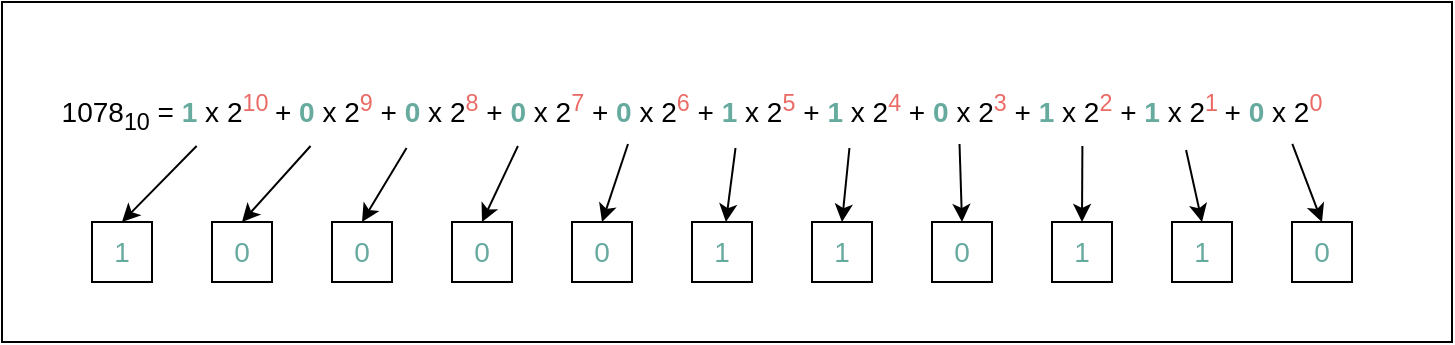 <mxfile version="20.8.20" type="device"><diagram name="Page-1" id="4PCWjBSurxBVD5aBCst1"><mxGraphModel dx="1434" dy="728" grid="1" gridSize="10" guides="1" tooltips="1" connect="1" arrows="1" fold="1" page="1" pageScale="1" pageWidth="850" pageHeight="1100" math="0" shadow="0"><root><mxCell id="0"/><mxCell id="1" parent="0"/><mxCell id="AHR2nnYiNMatA7-mX4rD-114" value="" style="rounded=0;whiteSpace=wrap;html=1;labelBackgroundColor=none;fontSize=14;fontColor=#67AB9F;" vertex="1" parent="1"><mxGeometry x="165" y="140" width="725" height="170" as="geometry"/></mxCell><mxCell id="AHR2nnYiNMatA7-mX4rD-15" value="&lt;font style=&quot;font-size: 14px;&quot;&gt;1078&lt;sub&gt;10&lt;/sub&gt; = &lt;b&gt;&lt;font style=&quot;font-size: 14px;&quot; color=&quot;#67AB9F&quot;&gt;1&lt;/font&gt;&lt;/b&gt; x 2&lt;sup&gt;&lt;font color=&quot;#EA6B66&quot;&gt;10&lt;/font&gt; &lt;/sup&gt;+ &lt;b&gt;&lt;font style=&quot;font-size: 14px;&quot; color=&quot;#67AB9F&quot;&gt;0&lt;/font&gt;&lt;/b&gt; x 2&lt;font color=&quot;#EA6B66&quot;&gt;&lt;sup&gt;9&lt;/sup&gt;&lt;/font&gt; + &lt;font style=&quot;font-size: 14px;&quot; color=&quot;#67AB9F&quot;&gt;&lt;b&gt;0&lt;/b&gt;&lt;/font&gt; x 2&lt;font color=&quot;#EA6B66&quot;&gt;&lt;sup&gt;8&lt;/sup&gt;&lt;/font&gt; + &lt;b&gt;&lt;font style=&quot;font-size: 14px;&quot; color=&quot;#67AB9F&quot;&gt;0&lt;/font&gt;&lt;/b&gt; x&amp;nbsp;2&lt;font color=&quot;#EA6B66&quot;&gt;&lt;sup&gt;7&lt;/sup&gt;&lt;/font&gt; + &lt;font color=&quot;#67AB9F&quot;&gt;&lt;b&gt;0&lt;/b&gt;&lt;/font&gt; x 2&lt;font color=&quot;#EA6B66&quot;&gt;&lt;sup&gt;6&lt;/sup&gt;&lt;/font&gt; + &lt;font color=&quot;#67AB9F&quot;&gt;&lt;b&gt;1&lt;/b&gt;&lt;/font&gt; x 2&lt;font color=&quot;#EA6B66&quot;&gt;&lt;sup&gt;5&lt;/sup&gt;&lt;/font&gt; + &lt;font color=&quot;#67AB9F&quot;&gt;&lt;b&gt;1&lt;/b&gt;&lt;/font&gt; x 2&lt;font color=&quot;#EA6B66&quot;&gt;&lt;sup&gt;4&lt;/sup&gt;&lt;/font&gt; + &lt;font color=&quot;#67AB9F&quot;&gt;&lt;b&gt;0&lt;/b&gt;&lt;/font&gt; x 2&lt;font color=&quot;#EA6B66&quot;&gt;&lt;sup&gt;3&lt;/sup&gt;&lt;/font&gt; + &lt;font color=&quot;#67AB9F&quot;&gt;&lt;b&gt;1&lt;/b&gt;&lt;/font&gt; x 2&lt;font color=&quot;#EA6B66&quot;&gt;&lt;sup&gt;2&lt;/sup&gt;&lt;/font&gt; + &lt;font color=&quot;#67AB9F&quot;&gt;&lt;b&gt;1&lt;/b&gt;&lt;/font&gt; x 2&lt;sup&gt;&lt;font color=&quot;#EA6B66&quot;&gt;1&lt;/font&gt; &lt;/sup&gt;+ &lt;font color=&quot;#67AB9F&quot;&gt;&lt;b&gt;0&lt;/b&gt;&lt;/font&gt; x 2&lt;font color=&quot;#EA6B66&quot;&gt;&lt;sup&gt;0&lt;/sup&gt;&lt;/font&gt;&lt;/font&gt;" style="text;html=1;strokeColor=none;fillColor=none;align=center;verticalAlign=middle;whiteSpace=wrap;rounded=0;" vertex="1" parent="1"><mxGeometry x="190" y="180" width="640" height="30" as="geometry"/></mxCell><mxCell id="AHR2nnYiNMatA7-mX4rD-92" value="1" style="rounded=0;whiteSpace=wrap;html=1;labelBackgroundColor=none;fontSize=14;fontColor=#67AB9F;" vertex="1" parent="1"><mxGeometry x="210" y="250" width="30" height="30" as="geometry"/></mxCell><mxCell id="AHR2nnYiNMatA7-mX4rD-93" value="0" style="rounded=0;whiteSpace=wrap;html=1;labelBackgroundColor=none;fontSize=14;fontColor=#67AB9F;" vertex="1" parent="1"><mxGeometry x="270" y="250" width="30" height="30" as="geometry"/></mxCell><mxCell id="AHR2nnYiNMatA7-mX4rD-94" value="0" style="rounded=0;whiteSpace=wrap;html=1;labelBackgroundColor=none;fontSize=14;fontColor=#67AB9F;" vertex="1" parent="1"><mxGeometry x="330" y="250" width="30" height="30" as="geometry"/></mxCell><mxCell id="AHR2nnYiNMatA7-mX4rD-95" value="0" style="rounded=0;whiteSpace=wrap;html=1;labelBackgroundColor=none;fontSize=14;fontColor=#67AB9F;" vertex="1" parent="1"><mxGeometry x="390" y="250" width="30" height="30" as="geometry"/></mxCell><mxCell id="AHR2nnYiNMatA7-mX4rD-96" value="0" style="rounded=0;whiteSpace=wrap;html=1;labelBackgroundColor=none;fontSize=14;fontColor=#67AB9F;" vertex="1" parent="1"><mxGeometry x="450" y="250" width="30" height="30" as="geometry"/></mxCell><mxCell id="AHR2nnYiNMatA7-mX4rD-97" value="1" style="rounded=0;whiteSpace=wrap;html=1;labelBackgroundColor=none;fontSize=14;fontColor=#67AB9F;" vertex="1" parent="1"><mxGeometry x="510" y="250" width="30" height="30" as="geometry"/></mxCell><mxCell id="AHR2nnYiNMatA7-mX4rD-98" value="1" style="rounded=0;whiteSpace=wrap;html=1;labelBackgroundColor=none;fontSize=14;fontColor=#67AB9F;" vertex="1" parent="1"><mxGeometry x="570" y="250" width="30" height="30" as="geometry"/></mxCell><mxCell id="AHR2nnYiNMatA7-mX4rD-99" value="0" style="rounded=0;whiteSpace=wrap;html=1;labelBackgroundColor=none;fontSize=14;fontColor=#67AB9F;" vertex="1" parent="1"><mxGeometry x="630" y="250" width="30" height="30" as="geometry"/></mxCell><mxCell id="AHR2nnYiNMatA7-mX4rD-100" value="1" style="rounded=0;whiteSpace=wrap;html=1;labelBackgroundColor=none;fontSize=14;fontColor=#67AB9F;" vertex="1" parent="1"><mxGeometry x="690" y="250" width="30" height="30" as="geometry"/></mxCell><mxCell id="AHR2nnYiNMatA7-mX4rD-101" value="1" style="rounded=0;whiteSpace=wrap;html=1;labelBackgroundColor=none;fontSize=14;fontColor=#67AB9F;" vertex="1" parent="1"><mxGeometry x="750" y="250" width="30" height="30" as="geometry"/></mxCell><mxCell id="AHR2nnYiNMatA7-mX4rD-102" value="0" style="rounded=0;whiteSpace=wrap;html=1;labelBackgroundColor=none;fontSize=14;fontColor=#67AB9F;" vertex="1" parent="1"><mxGeometry x="810" y="250" width="30" height="30" as="geometry"/></mxCell><mxCell id="AHR2nnYiNMatA7-mX4rD-103" value="" style="endArrow=classic;html=1;rounded=0;fontSize=14;fontColor=#67AB9F;exitX=0.113;exitY=1.067;exitDx=0;exitDy=0;exitPerimeter=0;entryX=0.5;entryY=0;entryDx=0;entryDy=0;" edge="1" parent="1" source="AHR2nnYiNMatA7-mX4rD-15" target="AHR2nnYiNMatA7-mX4rD-92"><mxGeometry width="50" height="50" relative="1" as="geometry"><mxPoint x="420" y="450" as="sourcePoint"/><mxPoint x="470" y="400" as="targetPoint"/></mxGeometry></mxCell><mxCell id="AHR2nnYiNMatA7-mX4rD-104" value="" style="endArrow=classic;html=1;rounded=0;fontSize=14;fontColor=#67AB9F;exitX=0.202;exitY=1.067;exitDx=0;exitDy=0;exitPerimeter=0;entryX=0.5;entryY=0;entryDx=0;entryDy=0;" edge="1" parent="1" source="AHR2nnYiNMatA7-mX4rD-15" target="AHR2nnYiNMatA7-mX4rD-93"><mxGeometry width="50" height="50" relative="1" as="geometry"><mxPoint x="420" y="450" as="sourcePoint"/><mxPoint x="470" y="400" as="targetPoint"/></mxGeometry></mxCell><mxCell id="AHR2nnYiNMatA7-mX4rD-105" value="" style="endArrow=classic;html=1;rounded=0;fontSize=14;fontColor=#67AB9F;exitX=0.277;exitY=1.1;exitDx=0;exitDy=0;exitPerimeter=0;entryX=0.5;entryY=0;entryDx=0;entryDy=0;" edge="1" parent="1" source="AHR2nnYiNMatA7-mX4rD-15" target="AHR2nnYiNMatA7-mX4rD-94"><mxGeometry width="50" height="50" relative="1" as="geometry"><mxPoint x="420" y="30" as="sourcePoint"/><mxPoint x="470" y="-20" as="targetPoint"/></mxGeometry></mxCell><mxCell id="AHR2nnYiNMatA7-mX4rD-106" value="" style="endArrow=classic;html=1;rounded=0;fontSize=14;fontColor=#67AB9F;exitX=0.364;exitY=1.067;exitDx=0;exitDy=0;exitPerimeter=0;entryX=0.5;entryY=0;entryDx=0;entryDy=0;" edge="1" parent="1" source="AHR2nnYiNMatA7-mX4rD-15" target="AHR2nnYiNMatA7-mX4rD-95"><mxGeometry width="50" height="50" relative="1" as="geometry"><mxPoint x="420" y="220" as="sourcePoint"/><mxPoint x="470" y="170" as="targetPoint"/></mxGeometry></mxCell><mxCell id="AHR2nnYiNMatA7-mX4rD-107" value="" style="endArrow=classic;html=1;rounded=0;fontSize=14;fontColor=#67AB9F;exitX=0.45;exitY=1.033;exitDx=0;exitDy=0;exitPerimeter=0;entryX=0.5;entryY=0;entryDx=0;entryDy=0;" edge="1" parent="1" source="AHR2nnYiNMatA7-mX4rD-15" target="AHR2nnYiNMatA7-mX4rD-96"><mxGeometry width="50" height="50" relative="1" as="geometry"><mxPoint x="420" y="220" as="sourcePoint"/><mxPoint x="470" y="170" as="targetPoint"/></mxGeometry></mxCell><mxCell id="AHR2nnYiNMatA7-mX4rD-108" value="" style="endArrow=classic;html=1;rounded=0;fontSize=14;fontColor=#67AB9F;exitX=0.534;exitY=1.1;exitDx=0;exitDy=0;exitPerimeter=0;" edge="1" parent="1" source="AHR2nnYiNMatA7-mX4rD-15" target="AHR2nnYiNMatA7-mX4rD-97"><mxGeometry width="50" height="50" relative="1" as="geometry"><mxPoint x="420" y="220" as="sourcePoint"/><mxPoint x="470" y="170" as="targetPoint"/></mxGeometry></mxCell><mxCell id="AHR2nnYiNMatA7-mX4rD-109" value="" style="endArrow=classic;html=1;rounded=0;fontSize=14;fontColor=#67AB9F;exitX=0.623;exitY=1.1;exitDx=0;exitDy=0;exitPerimeter=0;entryX=0.5;entryY=0;entryDx=0;entryDy=0;" edge="1" parent="1" source="AHR2nnYiNMatA7-mX4rD-15" target="AHR2nnYiNMatA7-mX4rD-98"><mxGeometry width="50" height="50" relative="1" as="geometry"><mxPoint x="420" y="220" as="sourcePoint"/><mxPoint x="470" y="170" as="targetPoint"/></mxGeometry></mxCell><mxCell id="AHR2nnYiNMatA7-mX4rD-110" value="" style="endArrow=classic;html=1;rounded=0;fontSize=14;fontColor=#67AB9F;exitX=0.709;exitY=1.033;exitDx=0;exitDy=0;exitPerimeter=0;entryX=0.5;entryY=0;entryDx=0;entryDy=0;" edge="1" parent="1" source="AHR2nnYiNMatA7-mX4rD-15" target="AHR2nnYiNMatA7-mX4rD-99"><mxGeometry width="50" height="50" relative="1" as="geometry"><mxPoint x="420" y="220" as="sourcePoint"/><mxPoint x="470" y="170" as="targetPoint"/></mxGeometry></mxCell><mxCell id="AHR2nnYiNMatA7-mX4rD-111" value="" style="endArrow=classic;html=1;rounded=0;fontSize=14;fontColor=#67AB9F;exitX=0.805;exitY=1.067;exitDx=0;exitDy=0;exitPerimeter=0;entryX=0.5;entryY=0;entryDx=0;entryDy=0;" edge="1" parent="1" source="AHR2nnYiNMatA7-mX4rD-15" target="AHR2nnYiNMatA7-mX4rD-100"><mxGeometry width="50" height="50" relative="1" as="geometry"><mxPoint x="420" y="220" as="sourcePoint"/><mxPoint x="470" y="170" as="targetPoint"/></mxGeometry></mxCell><mxCell id="AHR2nnYiNMatA7-mX4rD-112" value="" style="endArrow=classic;html=1;rounded=0;fontSize=14;fontColor=#67AB9F;exitX=0.886;exitY=1.133;exitDx=0;exitDy=0;exitPerimeter=0;entryX=0.5;entryY=0;entryDx=0;entryDy=0;" edge="1" parent="1" source="AHR2nnYiNMatA7-mX4rD-15" target="AHR2nnYiNMatA7-mX4rD-101"><mxGeometry width="50" height="50" relative="1" as="geometry"><mxPoint x="420" y="220" as="sourcePoint"/><mxPoint x="470" y="170" as="targetPoint"/></mxGeometry></mxCell><mxCell id="AHR2nnYiNMatA7-mX4rD-113" value="" style="endArrow=classic;html=1;rounded=0;fontSize=14;fontColor=#67AB9F;exitX=0.969;exitY=1.033;exitDx=0;exitDy=0;exitPerimeter=0;entryX=0.5;entryY=0;entryDx=0;entryDy=0;" edge="1" parent="1" source="AHR2nnYiNMatA7-mX4rD-15" target="AHR2nnYiNMatA7-mX4rD-102"><mxGeometry width="50" height="50" relative="1" as="geometry"><mxPoint x="420" y="220" as="sourcePoint"/><mxPoint x="470" y="170" as="targetPoint"/></mxGeometry></mxCell></root></mxGraphModel></diagram></mxfile>
